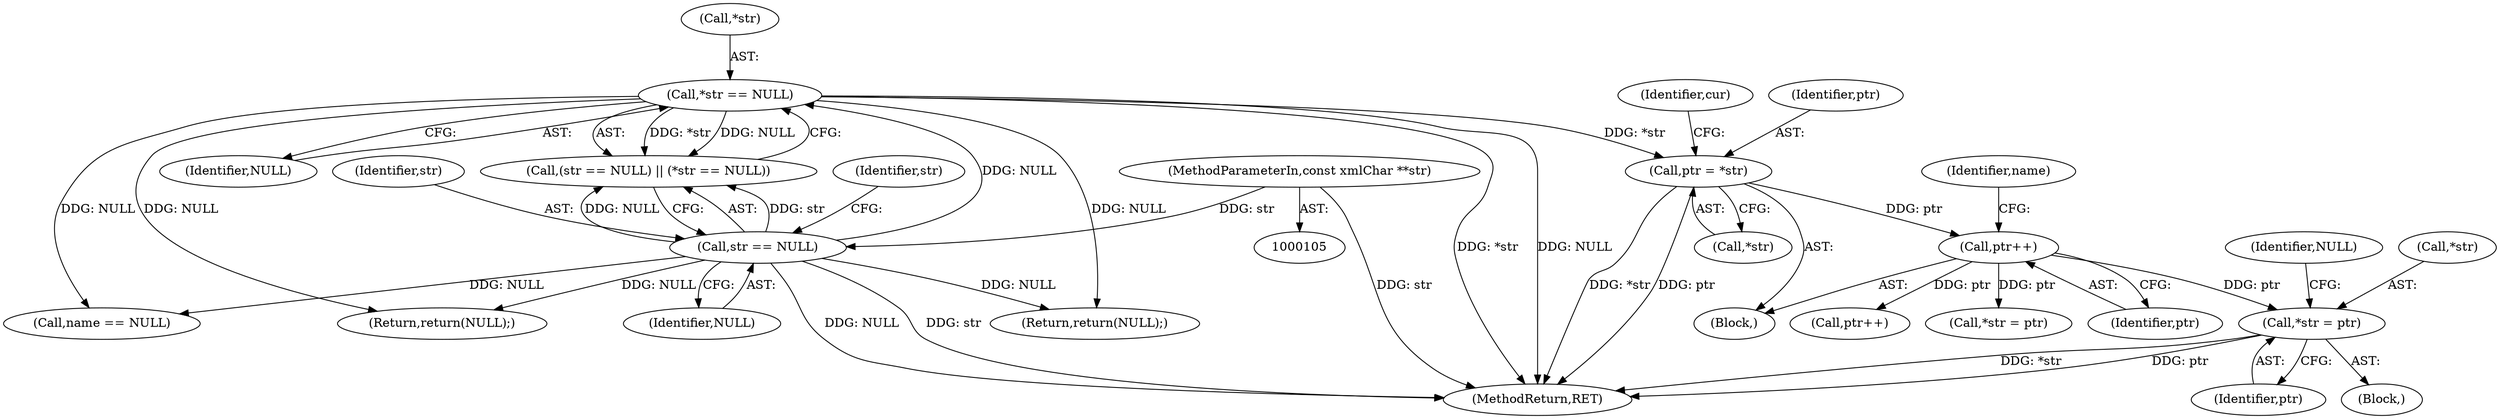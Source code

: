 digraph "0_Chrome_d0947db40187f4708c58e64cbd6013faf9eddeed_35@pointer" {
"1000158" [label="(Call,*str = ptr)"];
"1000141" [label="(Call,ptr++)"];
"1000127" [label="(Call,ptr = *str)"];
"1000121" [label="(Call,*str == NULL)"];
"1000118" [label="(Call,str == NULL)"];
"1000107" [label="(MethodParameterIn,const xmlChar **str)"];
"1000108" [label="(Block,)"];
"1000185" [label="(Call,ptr++)"];
"1000179" [label="(Call,*str = ptr)"];
"1000124" [label="(Identifier,NULL)"];
"1000163" [label="(Identifier,NULL)"];
"1000118" [label="(Call,str == NULL)"];
"1000129" [label="(Call,*str)"];
"1000107" [label="(MethodParameterIn,const xmlChar **str)"];
"1000127" [label="(Call,ptr = *str)"];
"1000141" [label="(Call,ptr++)"];
"1000159" [label="(Call,*str)"];
"1000142" [label="(Identifier,ptr)"];
"1000125" [label="(Return,return(NULL);)"];
"1000119" [label="(Identifier,str)"];
"1000158" [label="(Call,*str = ptr)"];
"1000150" [label="(Call,name == NULL)"];
"1000117" [label="(Call,(str == NULL) || (*str == NULL))"];
"1000122" [label="(Call,*str)"];
"1000123" [label="(Identifier,str)"];
"1000153" [label="(Block,)"];
"1000144" [label="(Identifier,name)"];
"1000299" [label="(MethodReturn,RET)"];
"1000139" [label="(Return,return(NULL);)"];
"1000121" [label="(Call,*str == NULL)"];
"1000132" [label="(Identifier,cur)"];
"1000128" [label="(Identifier,ptr)"];
"1000161" [label="(Identifier,ptr)"];
"1000120" [label="(Identifier,NULL)"];
"1000158" -> "1000153"  [label="AST: "];
"1000158" -> "1000161"  [label="CFG: "];
"1000159" -> "1000158"  [label="AST: "];
"1000161" -> "1000158"  [label="AST: "];
"1000163" -> "1000158"  [label="CFG: "];
"1000158" -> "1000299"  [label="DDG: *str"];
"1000158" -> "1000299"  [label="DDG: ptr"];
"1000141" -> "1000158"  [label="DDG: ptr"];
"1000141" -> "1000108"  [label="AST: "];
"1000141" -> "1000142"  [label="CFG: "];
"1000142" -> "1000141"  [label="AST: "];
"1000144" -> "1000141"  [label="CFG: "];
"1000127" -> "1000141"  [label="DDG: ptr"];
"1000141" -> "1000179"  [label="DDG: ptr"];
"1000141" -> "1000185"  [label="DDG: ptr"];
"1000127" -> "1000108"  [label="AST: "];
"1000127" -> "1000129"  [label="CFG: "];
"1000128" -> "1000127"  [label="AST: "];
"1000129" -> "1000127"  [label="AST: "];
"1000132" -> "1000127"  [label="CFG: "];
"1000127" -> "1000299"  [label="DDG: *str"];
"1000127" -> "1000299"  [label="DDG: ptr"];
"1000121" -> "1000127"  [label="DDG: *str"];
"1000121" -> "1000117"  [label="AST: "];
"1000121" -> "1000124"  [label="CFG: "];
"1000122" -> "1000121"  [label="AST: "];
"1000124" -> "1000121"  [label="AST: "];
"1000117" -> "1000121"  [label="CFG: "];
"1000121" -> "1000299"  [label="DDG: *str"];
"1000121" -> "1000299"  [label="DDG: NULL"];
"1000121" -> "1000117"  [label="DDG: *str"];
"1000121" -> "1000117"  [label="DDG: NULL"];
"1000118" -> "1000121"  [label="DDG: NULL"];
"1000121" -> "1000125"  [label="DDG: NULL"];
"1000121" -> "1000139"  [label="DDG: NULL"];
"1000121" -> "1000150"  [label="DDG: NULL"];
"1000118" -> "1000117"  [label="AST: "];
"1000118" -> "1000120"  [label="CFG: "];
"1000119" -> "1000118"  [label="AST: "];
"1000120" -> "1000118"  [label="AST: "];
"1000123" -> "1000118"  [label="CFG: "];
"1000117" -> "1000118"  [label="CFG: "];
"1000118" -> "1000299"  [label="DDG: NULL"];
"1000118" -> "1000299"  [label="DDG: str"];
"1000118" -> "1000117"  [label="DDG: str"];
"1000118" -> "1000117"  [label="DDG: NULL"];
"1000107" -> "1000118"  [label="DDG: str"];
"1000118" -> "1000125"  [label="DDG: NULL"];
"1000118" -> "1000139"  [label="DDG: NULL"];
"1000118" -> "1000150"  [label="DDG: NULL"];
"1000107" -> "1000105"  [label="AST: "];
"1000107" -> "1000299"  [label="DDG: str"];
}
